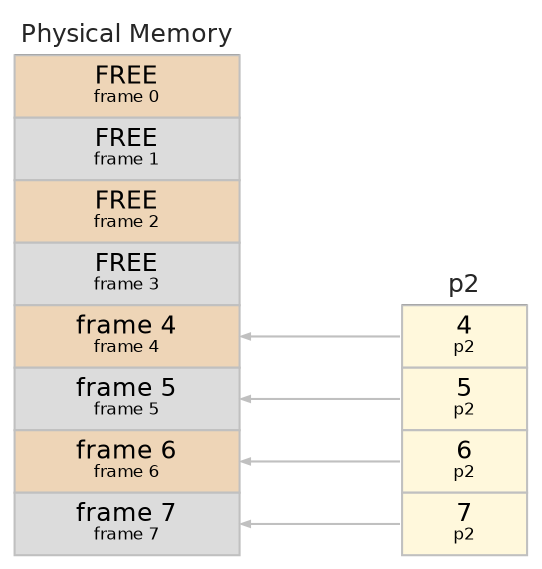 digraph "memsim/graphs/paged0.json" {
	graph [fontname=x rankdir=RL ranksep=1.0]
	node [fontname=Helvetica fontsize=10 height=0.2 margin="0.04 0.04" shape=none width=0.4]
	edge [arrowsize=0.4]
	p2:0 -> physmem:4 [color=grey]
	p2:1 -> physmem:5 [color=grey]
	p2:2 -> physmem:6 [color=grey]
	p2:3 -> physmem:7 [color=grey]
	subgraph left {
		physmem [label=<<table border="0.1" cellborder="1" cellspacing="0"><TR><TD sides="b"><font face="helvetica" color="grey15" point-size="12">Physical Memory</font></TD></TR><tr><td align="text" color="grey" bgcolor="bisque2" height="30" width="60" port="0"><font point-size="12">FREE</font><br></br><font point-size="8">frame 0</font></td></tr><tr><td align="text" color="grey" bgcolor="gainsboro" height="30" width="60" port="1"><font point-size="12">FREE</font><br></br><font point-size="8">frame 1</font></td></tr><tr><td align="text" color="grey" bgcolor="bisque2" height="30" width="60" port="2"><font point-size="12">FREE</font><br></br><font point-size="8">frame 2</font></td></tr><tr><td align="text" color="grey" bgcolor="gainsboro" height="30" width="60" port="3"><font point-size="12">FREE</font><br></br><font point-size="8">frame 3</font></td></tr><tr><td align="text" color="grey" bgcolor="bisque2" height="30" width="60" port="4"><font point-size="12">frame 4</font><br></br><font point-size="8">frame 4</font></td></tr><tr><td align="text" color="grey" bgcolor="gainsboro" height="30" width="60" port="5"><font point-size="12">frame 5</font><br></br><font point-size="8">frame 5</font></td></tr><tr><td align="text" color="grey" bgcolor="bisque2" height="30" width="60" port="6"><font point-size="12">frame 6</font><br></br><font point-size="8">frame 6</font></td></tr><tr><td align="text" color="grey" bgcolor="gainsboro" height="30" width="60" port="7"><font point-size="12">frame 7</font><br></br><font point-size="8">frame 7</font></td></tr></table>>]
		rank=sink
	}
	subgraph right {
		p2 [label=<<table border="0.1" cellborder="1" cellspacing="0"><TR><TD sides="b"><font face="helvetica" color="grey15" point-size="12">p2</font></TD></TR><tr><td align="text" color="grey" bgcolor="cornsilk" height="30" width="60" port="0"><font point-size="12">4</font><br></br><font point-size="8">p2</font></td></tr><tr><td align="text" color="grey" bgcolor="cornsilk" height="30" width="60" port="1"><font point-size="12">5</font><br></br><font point-size="8">p2</font></td></tr><tr><td align="text" color="grey" bgcolor="cornsilk" height="30" width="60" port="2"><font point-size="12">6</font><br></br><font point-size="8">p2</font></td></tr><tr><td align="text" color="grey" bgcolor="cornsilk" height="30" width="60" port="3"><font point-size="12">7</font><br></br><font point-size="8">p2</font></td></tr></table>>]
		rank=source
	}
}
